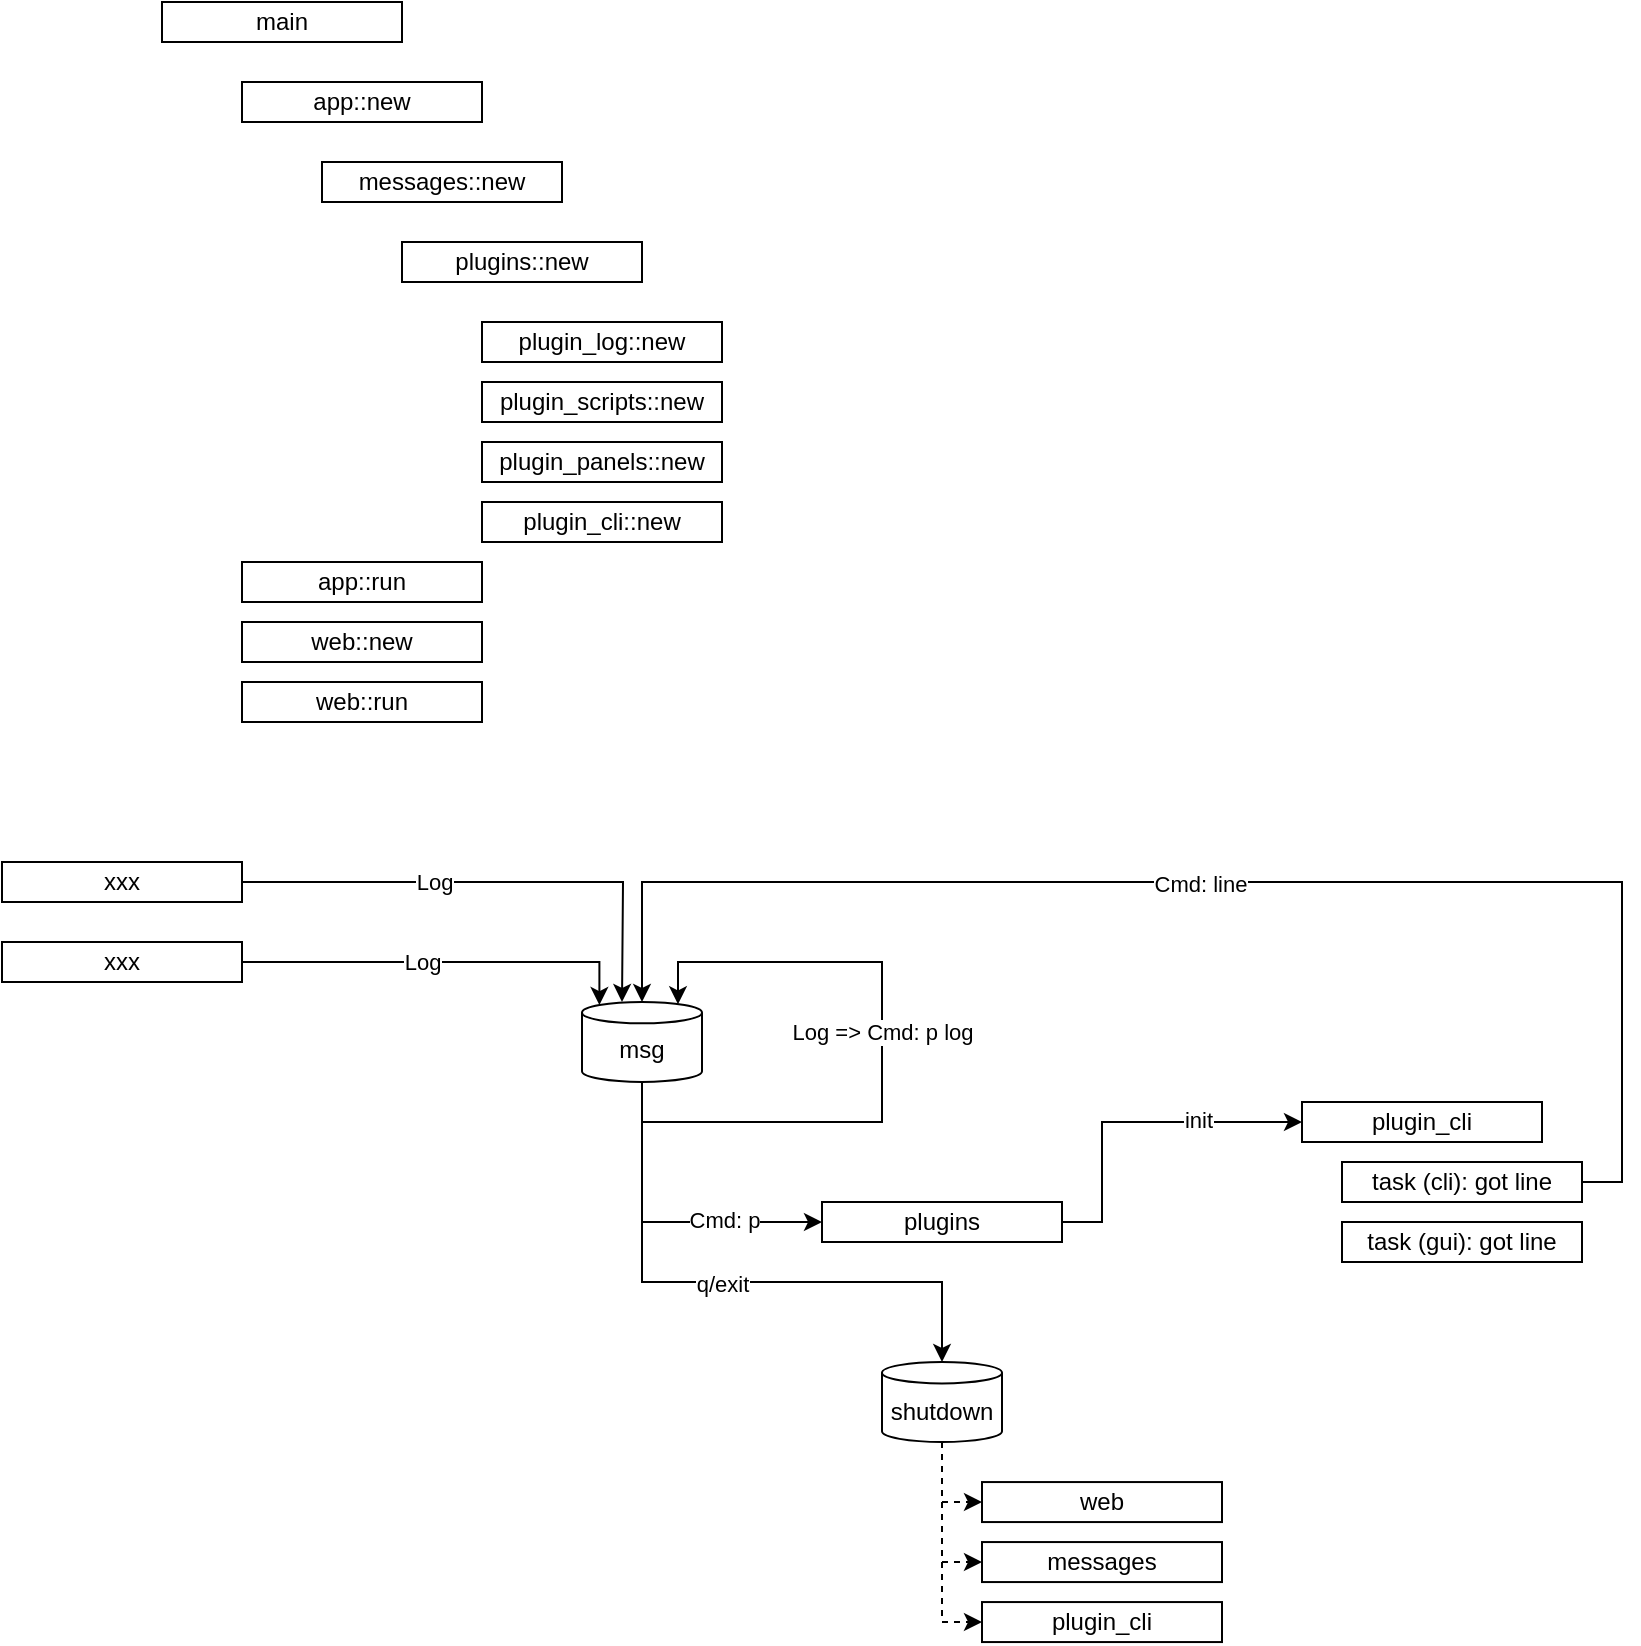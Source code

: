 <mxfile version="27.1.6">
  <diagram name="Page-1" id="tm5CIBpFGJ2dCPfkYK1f">
    <mxGraphModel dx="1018" dy="605" grid="1" gridSize="10" guides="1" tooltips="1" connect="1" arrows="1" fold="1" page="1" pageScale="1" pageWidth="1654" pageHeight="1169" math="0" shadow="0">
      <root>
        <mxCell id="0" />
        <mxCell id="1" parent="0" />
        <mxCell id="JrrdIBdaurFqAM3-MIVZ-1" value="main" style="rounded=0;whiteSpace=wrap;html=1;" parent="1" vertex="1">
          <mxGeometry x="200" y="200" width="120" height="20" as="geometry" />
        </mxCell>
        <mxCell id="JrrdIBdaurFqAM3-MIVZ-2" value="app::new" style="rounded=0;whiteSpace=wrap;html=1;" parent="1" vertex="1">
          <mxGeometry x="240" y="240" width="120" height="20" as="geometry" />
        </mxCell>
        <mxCell id="JrrdIBdaurFqAM3-MIVZ-3" value="messages::new" style="rounded=0;whiteSpace=wrap;html=1;" parent="1" vertex="1">
          <mxGeometry x="280" y="280" width="120" height="20" as="geometry" />
        </mxCell>
        <mxCell id="JrrdIBdaurFqAM3-MIVZ-4" value="plugins::new" style="rounded=0;whiteSpace=wrap;html=1;" parent="1" vertex="1">
          <mxGeometry x="320" y="320" width="120" height="20" as="geometry" />
        </mxCell>
        <mxCell id="JrrdIBdaurFqAM3-MIVZ-5" value="plugin_log::new" style="rounded=0;whiteSpace=wrap;html=1;" parent="1" vertex="1">
          <mxGeometry x="360" y="360" width="120" height="20" as="geometry" />
        </mxCell>
        <mxCell id="JrrdIBdaurFqAM3-MIVZ-6" value="app::run" style="rounded=0;whiteSpace=wrap;html=1;" parent="1" vertex="1">
          <mxGeometry x="240" y="480" width="120" height="20" as="geometry" />
        </mxCell>
        <mxCell id="JrrdIBdaurFqAM3-MIVZ-7" value="plugin_scripts::new" style="rounded=0;whiteSpace=wrap;html=1;" parent="1" vertex="1">
          <mxGeometry x="360" y="390" width="120" height="20" as="geometry" />
        </mxCell>
        <mxCell id="JrrdIBdaurFqAM3-MIVZ-8" value="plugin_panels::new" style="rounded=0;whiteSpace=wrap;html=1;" parent="1" vertex="1">
          <mxGeometry x="360" y="420" width="120" height="20" as="geometry" />
        </mxCell>
        <mxCell id="JrrdIBdaurFqAM3-MIVZ-9" value="plugin_cli::new" style="rounded=0;whiteSpace=wrap;html=1;" parent="1" vertex="1">
          <mxGeometry x="360" y="450" width="120" height="20" as="geometry" />
        </mxCell>
        <mxCell id="JrrdIBdaurFqAM3-MIVZ-10" style="edgeStyle=orthogonalEdgeStyle;rounded=0;orthogonalLoop=1;jettySize=auto;html=1;exitX=0.5;exitY=1;exitDx=0;exitDy=0;exitPerimeter=0;entryX=0.8;entryY=0.03;entryDx=0;entryDy=0;entryPerimeter=0;" parent="1" source="JrrdIBdaurFqAM3-MIVZ-16" target="JrrdIBdaurFqAM3-MIVZ-16" edge="1">
          <mxGeometry relative="1" as="geometry">
            <mxPoint x="430" y="669.97" as="targetPoint" />
            <Array as="points">
              <mxPoint x="440" y="760" />
              <mxPoint x="560" y="760" />
              <mxPoint x="560" y="680" />
              <mxPoint x="458" y="680" />
            </Array>
          </mxGeometry>
        </mxCell>
        <mxCell id="JrrdIBdaurFqAM3-MIVZ-41" value="Log =&amp;gt; Cmd: p log" style="edgeLabel;html=1;align=center;verticalAlign=middle;resizable=0;points=[];" parent="JrrdIBdaurFqAM3-MIVZ-10" vertex="1" connectable="0">
          <mxGeometry x="0.079" relative="1" as="geometry">
            <mxPoint as="offset" />
          </mxGeometry>
        </mxCell>
        <mxCell id="JrrdIBdaurFqAM3-MIVZ-12" style="edgeStyle=orthogonalEdgeStyle;rounded=0;orthogonalLoop=1;jettySize=auto;html=1;entryX=0;entryY=0.5;entryDx=0;entryDy=0;exitX=0.5;exitY=1;exitDx=0;exitDy=0;exitPerimeter=0;" parent="1" source="JrrdIBdaurFqAM3-MIVZ-16" target="JrrdIBdaurFqAM3-MIVZ-19" edge="1">
          <mxGeometry relative="1" as="geometry" />
        </mxCell>
        <mxCell id="JrrdIBdaurFqAM3-MIVZ-13" value="Cmd: p" style="edgeLabel;html=1;align=center;verticalAlign=middle;resizable=0;points=[];" parent="JrrdIBdaurFqAM3-MIVZ-12" vertex="1" connectable="0">
          <mxGeometry x="0.385" y="1" relative="1" as="geometry">
            <mxPoint as="offset" />
          </mxGeometry>
        </mxCell>
        <mxCell id="JrrdIBdaurFqAM3-MIVZ-16" value="msg" style="shape=cylinder3;whiteSpace=wrap;html=1;boundedLbl=1;backgroundOutline=1;size=5.344;" parent="1" vertex="1">
          <mxGeometry x="410" y="699.97" width="60" height="40" as="geometry" />
        </mxCell>
        <mxCell id="JrrdIBdaurFqAM3-MIVZ-17" style="edgeStyle=orthogonalEdgeStyle;rounded=0;orthogonalLoop=1;jettySize=auto;html=1;entryX=0;entryY=0.5;entryDx=0;entryDy=0;" parent="1" source="JrrdIBdaurFqAM3-MIVZ-19" target="JrrdIBdaurFqAM3-MIVZ-21" edge="1">
          <mxGeometry relative="1" as="geometry">
            <Array as="points">
              <mxPoint x="670" y="810" />
              <mxPoint x="670" y="760" />
            </Array>
          </mxGeometry>
        </mxCell>
        <mxCell id="JrrdIBdaurFqAM3-MIVZ-18" value="init" style="edgeLabel;html=1;align=center;verticalAlign=middle;resizable=0;points=[];" parent="JrrdIBdaurFqAM3-MIVZ-17" vertex="1" connectable="0">
          <mxGeometry x="0.39" y="1" relative="1" as="geometry">
            <mxPoint as="offset" />
          </mxGeometry>
        </mxCell>
        <mxCell id="JrrdIBdaurFqAM3-MIVZ-19" value="plugins" style="rounded=0;whiteSpace=wrap;html=1;" parent="1" vertex="1">
          <mxGeometry x="530" y="800" width="120" height="20" as="geometry" />
        </mxCell>
        <mxCell id="JrrdIBdaurFqAM3-MIVZ-21" value="plugin_cli" style="rounded=0;whiteSpace=wrap;html=1;" parent="1" vertex="1">
          <mxGeometry x="770" y="750" width="120" height="20" as="geometry" />
        </mxCell>
        <mxCell id="JrrdIBdaurFqAM3-MIVZ-22" value="task (cli): got line" style="rounded=0;whiteSpace=wrap;html=1;" parent="1" vertex="1">
          <mxGeometry x="790" y="780" width="120" height="20" as="geometry" />
        </mxCell>
        <mxCell id="JrrdIBdaurFqAM3-MIVZ-23" style="edgeStyle=orthogonalEdgeStyle;rounded=0;orthogonalLoop=1;jettySize=auto;html=1;entryX=0.5;entryY=0;entryDx=0;entryDy=0;entryPerimeter=0;exitX=1;exitY=0.5;exitDx=0;exitDy=0;" parent="1" source="JrrdIBdaurFqAM3-MIVZ-22" target="JrrdIBdaurFqAM3-MIVZ-16" edge="1">
          <mxGeometry relative="1" as="geometry">
            <Array as="points">
              <mxPoint x="930" y="790" />
              <mxPoint x="930" y="640" />
              <mxPoint x="440" y="640" />
            </Array>
          </mxGeometry>
        </mxCell>
        <mxCell id="JrrdIBdaurFqAM3-MIVZ-42" value="Cmd: line" style="edgeLabel;html=1;align=center;verticalAlign=middle;resizable=0;points=[];" parent="JrrdIBdaurFqAM3-MIVZ-23" vertex="1" connectable="0">
          <mxGeometry x="0.059" y="1" relative="1" as="geometry">
            <mxPoint as="offset" />
          </mxGeometry>
        </mxCell>
        <mxCell id="JrrdIBdaurFqAM3-MIVZ-24" style="edgeStyle=orthogonalEdgeStyle;rounded=0;orthogonalLoop=1;jettySize=auto;html=1;entryX=0;entryY=0.5;entryDx=0;entryDy=0;dashed=1;" parent="1" source="JrrdIBdaurFqAM3-MIVZ-26" target="JrrdIBdaurFqAM3-MIVZ-28" edge="1">
          <mxGeometry relative="1" as="geometry" />
        </mxCell>
        <mxCell id="JrrdIBdaurFqAM3-MIVZ-25" style="edgeStyle=orthogonalEdgeStyle;rounded=0;orthogonalLoop=1;jettySize=auto;html=1;entryX=0;entryY=0.5;entryDx=0;entryDy=0;dashed=1;" parent="1" source="JrrdIBdaurFqAM3-MIVZ-26" target="JrrdIBdaurFqAM3-MIVZ-31" edge="1">
          <mxGeometry relative="1" as="geometry" />
        </mxCell>
        <mxCell id="JrrdIBdaurFqAM3-MIVZ-26" value="shutdown" style="shape=cylinder3;whiteSpace=wrap;html=1;boundedLbl=1;backgroundOutline=1;size=5.344;" parent="1" vertex="1">
          <mxGeometry x="560" y="880" width="60" height="40" as="geometry" />
        </mxCell>
        <mxCell id="JrrdIBdaurFqAM3-MIVZ-27" style="edgeStyle=orthogonalEdgeStyle;rounded=0;orthogonalLoop=1;jettySize=auto;html=1;entryX=0.5;entryY=0;entryDx=0;entryDy=0;entryPerimeter=0;exitX=0.5;exitY=1;exitDx=0;exitDy=0;exitPerimeter=0;" parent="1" source="JrrdIBdaurFqAM3-MIVZ-16" target="JrrdIBdaurFqAM3-MIVZ-26" edge="1">
          <mxGeometry relative="1" as="geometry">
            <Array as="points">
              <mxPoint x="440" y="840" />
              <mxPoint x="590" y="840" />
            </Array>
            <mxPoint x="610" y="855" as="sourcePoint" />
          </mxGeometry>
        </mxCell>
        <mxCell id="JrrdIBdaurFqAM3-MIVZ-44" value="q/exit" style="edgeLabel;html=1;align=center;verticalAlign=middle;resizable=0;points=[];" parent="JrrdIBdaurFqAM3-MIVZ-27" vertex="1" connectable="0">
          <mxGeometry x="-0.137" y="-1" relative="1" as="geometry">
            <mxPoint x="15" as="offset" />
          </mxGeometry>
        </mxCell>
        <mxCell id="JrrdIBdaurFqAM3-MIVZ-28" value="web" style="rounded=0;whiteSpace=wrap;html=1;" parent="1" vertex="1">
          <mxGeometry x="610" y="940.03" width="120" height="20" as="geometry" />
        </mxCell>
        <mxCell id="JrrdIBdaurFqAM3-MIVZ-29" value="web::new" style="rounded=0;whiteSpace=wrap;html=1;" parent="1" vertex="1">
          <mxGeometry x="240" y="510" width="120" height="20" as="geometry" />
        </mxCell>
        <mxCell id="JrrdIBdaurFqAM3-MIVZ-30" value="web::run" style="rounded=0;whiteSpace=wrap;html=1;" parent="1" vertex="1">
          <mxGeometry x="240" y="540" width="120" height="20" as="geometry" />
        </mxCell>
        <mxCell id="JrrdIBdaurFqAM3-MIVZ-31" value="messages" style="rounded=0;whiteSpace=wrap;html=1;" parent="1" vertex="1">
          <mxGeometry x="610" y="970.03" width="120" height="20" as="geometry" />
        </mxCell>
        <mxCell id="JrrdIBdaurFqAM3-MIVZ-32" value="plugin_cli" style="rounded=0;whiteSpace=wrap;html=1;" parent="1" vertex="1">
          <mxGeometry x="610" y="1000.03" width="120" height="20" as="geometry" />
        </mxCell>
        <mxCell id="JrrdIBdaurFqAM3-MIVZ-33" style="edgeStyle=orthogonalEdgeStyle;rounded=0;orthogonalLoop=1;jettySize=auto;html=1;entryX=0;entryY=0.5;entryDx=0;entryDy=0;dashed=1;exitX=0.5;exitY=1;exitDx=0;exitDy=0;exitPerimeter=0;" parent="1" source="JrrdIBdaurFqAM3-MIVZ-26" target="JrrdIBdaurFqAM3-MIVZ-32" edge="1">
          <mxGeometry relative="1" as="geometry">
            <mxPoint x="600" y="980.03" as="sourcePoint" />
            <mxPoint x="620" y="1040.03" as="targetPoint" />
          </mxGeometry>
        </mxCell>
        <mxCell id="JrrdIBdaurFqAM3-MIVZ-34" value="xxx" style="rounded=0;whiteSpace=wrap;html=1;" parent="1" vertex="1">
          <mxGeometry x="120" y="630" width="120" height="20" as="geometry" />
        </mxCell>
        <mxCell id="JrrdIBdaurFqAM3-MIVZ-35" value="xxx" style="rounded=0;whiteSpace=wrap;html=1;" parent="1" vertex="1">
          <mxGeometry x="120" y="670" width="120" height="20" as="geometry" />
        </mxCell>
        <mxCell id="JrrdIBdaurFqAM3-MIVZ-36" style="edgeStyle=orthogonalEdgeStyle;rounded=0;orthogonalLoop=1;jettySize=auto;html=1;" parent="1" source="JrrdIBdaurFqAM3-MIVZ-34" edge="1">
          <mxGeometry relative="1" as="geometry">
            <mxPoint x="430" y="700" as="targetPoint" />
          </mxGeometry>
        </mxCell>
        <mxCell id="JrrdIBdaurFqAM3-MIVZ-37" value="Log" style="edgeLabel;html=1;align=center;verticalAlign=middle;resizable=0;points=[];" parent="JrrdIBdaurFqAM3-MIVZ-36" vertex="1" connectable="0">
          <mxGeometry x="-0.235" relative="1" as="geometry">
            <mxPoint as="offset" />
          </mxGeometry>
        </mxCell>
        <mxCell id="JrrdIBdaurFqAM3-MIVZ-38" style="edgeStyle=orthogonalEdgeStyle;rounded=0;orthogonalLoop=1;jettySize=auto;html=1;entryX=0.145;entryY=0;entryDx=0;entryDy=1.55;entryPerimeter=0;" parent="1" source="JrrdIBdaurFqAM3-MIVZ-35" target="JrrdIBdaurFqAM3-MIVZ-16" edge="1">
          <mxGeometry relative="1" as="geometry" />
        </mxCell>
        <mxCell id="JrrdIBdaurFqAM3-MIVZ-39" value="Log" style="edgeLabel;html=1;align=center;verticalAlign=middle;resizable=0;points=[];" parent="JrrdIBdaurFqAM3-MIVZ-38" vertex="1" connectable="0">
          <mxGeometry x="-0.104" relative="1" as="geometry">
            <mxPoint as="offset" />
          </mxGeometry>
        </mxCell>
        <mxCell id="JrrdIBdaurFqAM3-MIVZ-43" value="task (gui): got line" style="rounded=0;whiteSpace=wrap;html=1;" parent="1" vertex="1">
          <mxGeometry x="790" y="810" width="120" height="20" as="geometry" />
        </mxCell>
      </root>
    </mxGraphModel>
  </diagram>
</mxfile>
